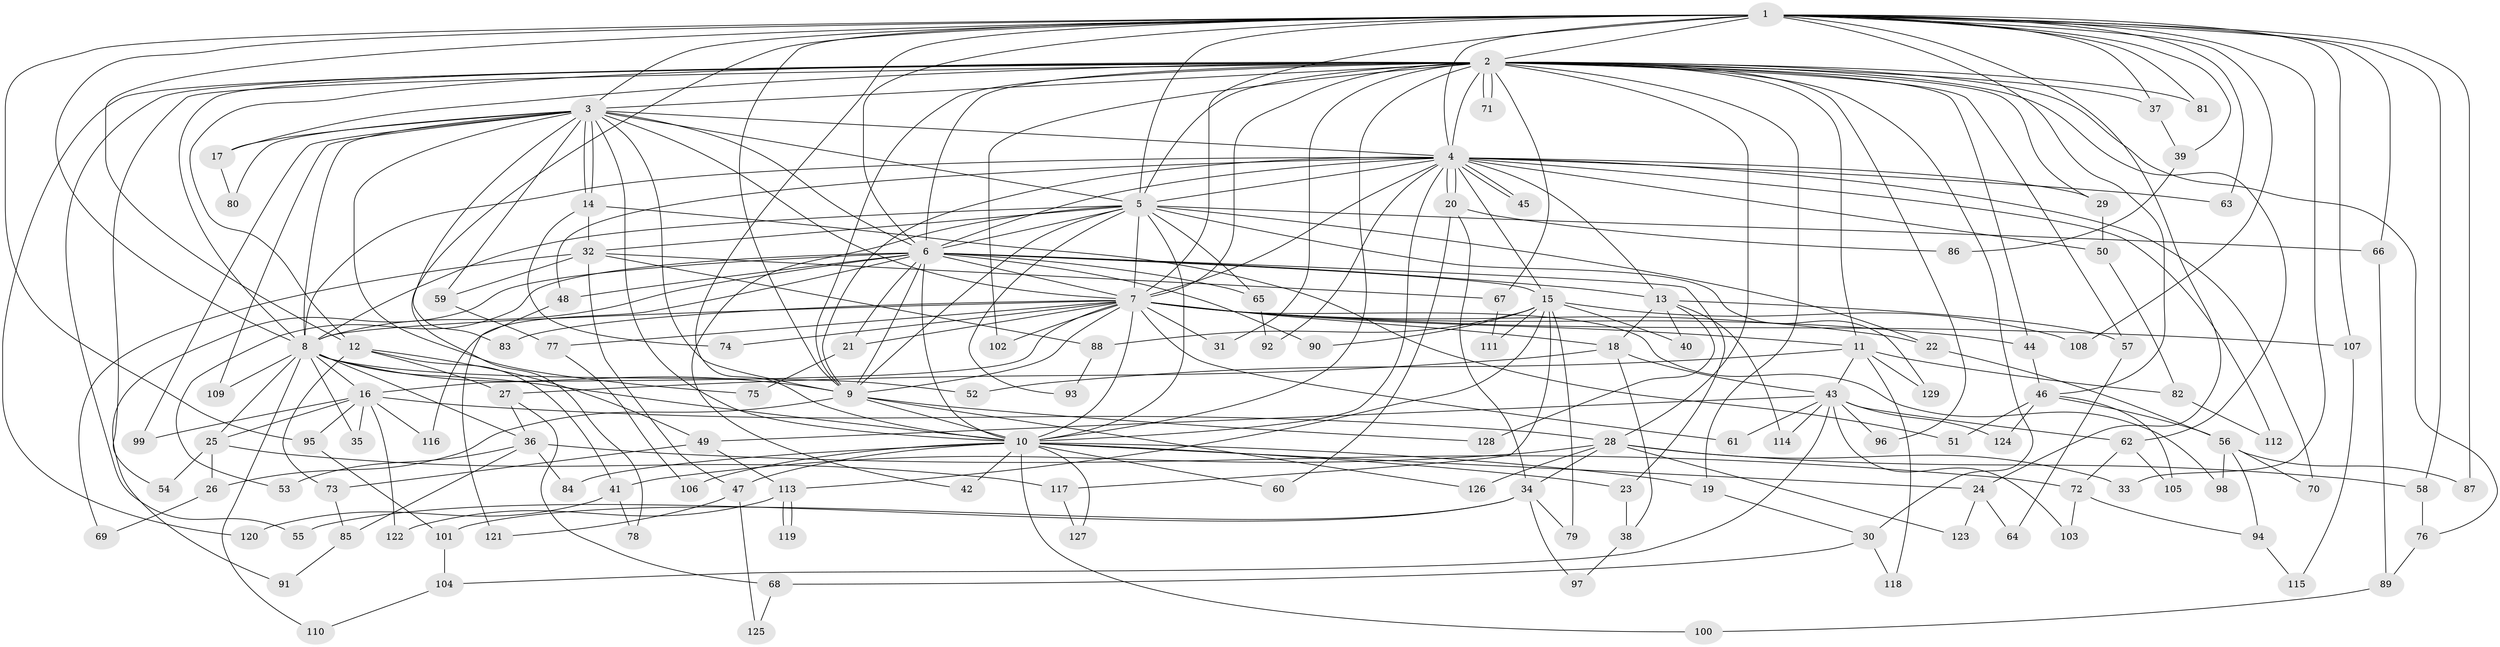 // coarse degree distribution, {23: 0.021052631578947368, 28: 0.021052631578947368, 16: 0.010526315789473684, 15: 0.010526315789473684, 18: 0.021052631578947368, 12: 0.021052631578947368, 7: 0.031578947368421054, 5: 0.042105263157894736, 9: 0.021052631578947368, 6: 0.05263157894736842, 4: 0.08421052631578947, 3: 0.18947368421052632, 2: 0.43157894736842106, 8: 0.010526315789473684, 10: 0.010526315789473684, 1: 0.021052631578947368}
// Generated by graph-tools (version 1.1) at 2025/51/02/27/25 19:51:45]
// undirected, 129 vertices, 283 edges
graph export_dot {
graph [start="1"]
  node [color=gray90,style=filled];
  1;
  2;
  3;
  4;
  5;
  6;
  7;
  8;
  9;
  10;
  11;
  12;
  13;
  14;
  15;
  16;
  17;
  18;
  19;
  20;
  21;
  22;
  23;
  24;
  25;
  26;
  27;
  28;
  29;
  30;
  31;
  32;
  33;
  34;
  35;
  36;
  37;
  38;
  39;
  40;
  41;
  42;
  43;
  44;
  45;
  46;
  47;
  48;
  49;
  50;
  51;
  52;
  53;
  54;
  55;
  56;
  57;
  58;
  59;
  60;
  61;
  62;
  63;
  64;
  65;
  66;
  67;
  68;
  69;
  70;
  71;
  72;
  73;
  74;
  75;
  76;
  77;
  78;
  79;
  80;
  81;
  82;
  83;
  84;
  85;
  86;
  87;
  88;
  89;
  90;
  91;
  92;
  93;
  94;
  95;
  96;
  97;
  98;
  99;
  100;
  101;
  102;
  103;
  104;
  105;
  106;
  107;
  108;
  109;
  110;
  111;
  112;
  113;
  114;
  115;
  116;
  117;
  118;
  119;
  120;
  121;
  122;
  123;
  124;
  125;
  126;
  127;
  128;
  129;
  1 -- 2;
  1 -- 3;
  1 -- 4;
  1 -- 5;
  1 -- 6;
  1 -- 7;
  1 -- 8;
  1 -- 9;
  1 -- 10;
  1 -- 12;
  1 -- 24;
  1 -- 33;
  1 -- 37;
  1 -- 39;
  1 -- 46;
  1 -- 58;
  1 -- 63;
  1 -- 66;
  1 -- 78;
  1 -- 81;
  1 -- 87;
  1 -- 95;
  1 -- 107;
  1 -- 108;
  2 -- 3;
  2 -- 4;
  2 -- 5;
  2 -- 6;
  2 -- 7;
  2 -- 8;
  2 -- 9;
  2 -- 10;
  2 -- 11;
  2 -- 12;
  2 -- 17;
  2 -- 19;
  2 -- 28;
  2 -- 29;
  2 -- 30;
  2 -- 31;
  2 -- 37;
  2 -- 44;
  2 -- 54;
  2 -- 55;
  2 -- 57;
  2 -- 62;
  2 -- 67;
  2 -- 71;
  2 -- 71;
  2 -- 76;
  2 -- 81;
  2 -- 96;
  2 -- 102;
  2 -- 120;
  3 -- 4;
  3 -- 5;
  3 -- 6;
  3 -- 7;
  3 -- 8;
  3 -- 9;
  3 -- 10;
  3 -- 14;
  3 -- 14;
  3 -- 17;
  3 -- 59;
  3 -- 75;
  3 -- 80;
  3 -- 83;
  3 -- 99;
  3 -- 109;
  4 -- 5;
  4 -- 6;
  4 -- 7;
  4 -- 8;
  4 -- 9;
  4 -- 10;
  4 -- 13;
  4 -- 15;
  4 -- 20;
  4 -- 20;
  4 -- 29;
  4 -- 45;
  4 -- 45;
  4 -- 48;
  4 -- 50;
  4 -- 63;
  4 -- 70;
  4 -- 92;
  4 -- 112;
  5 -- 6;
  5 -- 7;
  5 -- 8;
  5 -- 9;
  5 -- 10;
  5 -- 22;
  5 -- 32;
  5 -- 42;
  5 -- 65;
  5 -- 66;
  5 -- 93;
  5 -- 129;
  6 -- 7;
  6 -- 8;
  6 -- 9;
  6 -- 10;
  6 -- 13;
  6 -- 15;
  6 -- 21;
  6 -- 23;
  6 -- 48;
  6 -- 53;
  6 -- 65;
  6 -- 90;
  6 -- 91;
  6 -- 116;
  7 -- 8;
  7 -- 9;
  7 -- 10;
  7 -- 11;
  7 -- 16;
  7 -- 18;
  7 -- 21;
  7 -- 22;
  7 -- 31;
  7 -- 44;
  7 -- 61;
  7 -- 74;
  7 -- 77;
  7 -- 83;
  7 -- 98;
  7 -- 102;
  7 -- 107;
  8 -- 9;
  8 -- 10;
  8 -- 16;
  8 -- 25;
  8 -- 35;
  8 -- 36;
  8 -- 52;
  8 -- 109;
  8 -- 110;
  9 -- 10;
  9 -- 26;
  9 -- 126;
  9 -- 128;
  10 -- 19;
  10 -- 23;
  10 -- 24;
  10 -- 42;
  10 -- 47;
  10 -- 60;
  10 -- 84;
  10 -- 100;
  10 -- 106;
  10 -- 127;
  11 -- 43;
  11 -- 52;
  11 -- 82;
  11 -- 118;
  11 -- 129;
  12 -- 27;
  12 -- 41;
  12 -- 49;
  12 -- 73;
  13 -- 18;
  13 -- 40;
  13 -- 57;
  13 -- 114;
  13 -- 128;
  14 -- 32;
  14 -- 51;
  14 -- 74;
  15 -- 40;
  15 -- 79;
  15 -- 88;
  15 -- 90;
  15 -- 108;
  15 -- 111;
  15 -- 113;
  15 -- 117;
  16 -- 25;
  16 -- 28;
  16 -- 35;
  16 -- 95;
  16 -- 99;
  16 -- 116;
  16 -- 122;
  17 -- 80;
  18 -- 27;
  18 -- 38;
  18 -- 43;
  19 -- 30;
  20 -- 34;
  20 -- 60;
  20 -- 86;
  21 -- 75;
  22 -- 56;
  23 -- 38;
  24 -- 64;
  24 -- 123;
  25 -- 26;
  25 -- 54;
  25 -- 117;
  26 -- 69;
  27 -- 36;
  27 -- 68;
  28 -- 33;
  28 -- 34;
  28 -- 41;
  28 -- 58;
  28 -- 123;
  28 -- 126;
  29 -- 50;
  30 -- 68;
  30 -- 118;
  32 -- 47;
  32 -- 59;
  32 -- 67;
  32 -- 69;
  32 -- 88;
  34 -- 55;
  34 -- 79;
  34 -- 97;
  34 -- 101;
  36 -- 53;
  36 -- 72;
  36 -- 84;
  36 -- 85;
  37 -- 39;
  38 -- 97;
  39 -- 86;
  41 -- 78;
  41 -- 120;
  43 -- 49;
  43 -- 61;
  43 -- 62;
  43 -- 96;
  43 -- 103;
  43 -- 104;
  43 -- 114;
  43 -- 124;
  44 -- 46;
  46 -- 51;
  46 -- 56;
  46 -- 105;
  46 -- 124;
  47 -- 121;
  47 -- 125;
  48 -- 121;
  49 -- 73;
  49 -- 113;
  50 -- 82;
  56 -- 70;
  56 -- 87;
  56 -- 94;
  56 -- 98;
  57 -- 64;
  58 -- 76;
  59 -- 77;
  62 -- 72;
  62 -- 105;
  65 -- 92;
  66 -- 89;
  67 -- 111;
  68 -- 125;
  72 -- 94;
  72 -- 103;
  73 -- 85;
  76 -- 89;
  77 -- 106;
  82 -- 112;
  85 -- 91;
  88 -- 93;
  89 -- 100;
  94 -- 115;
  95 -- 101;
  101 -- 104;
  104 -- 110;
  107 -- 115;
  113 -- 119;
  113 -- 119;
  113 -- 122;
  117 -- 127;
}
